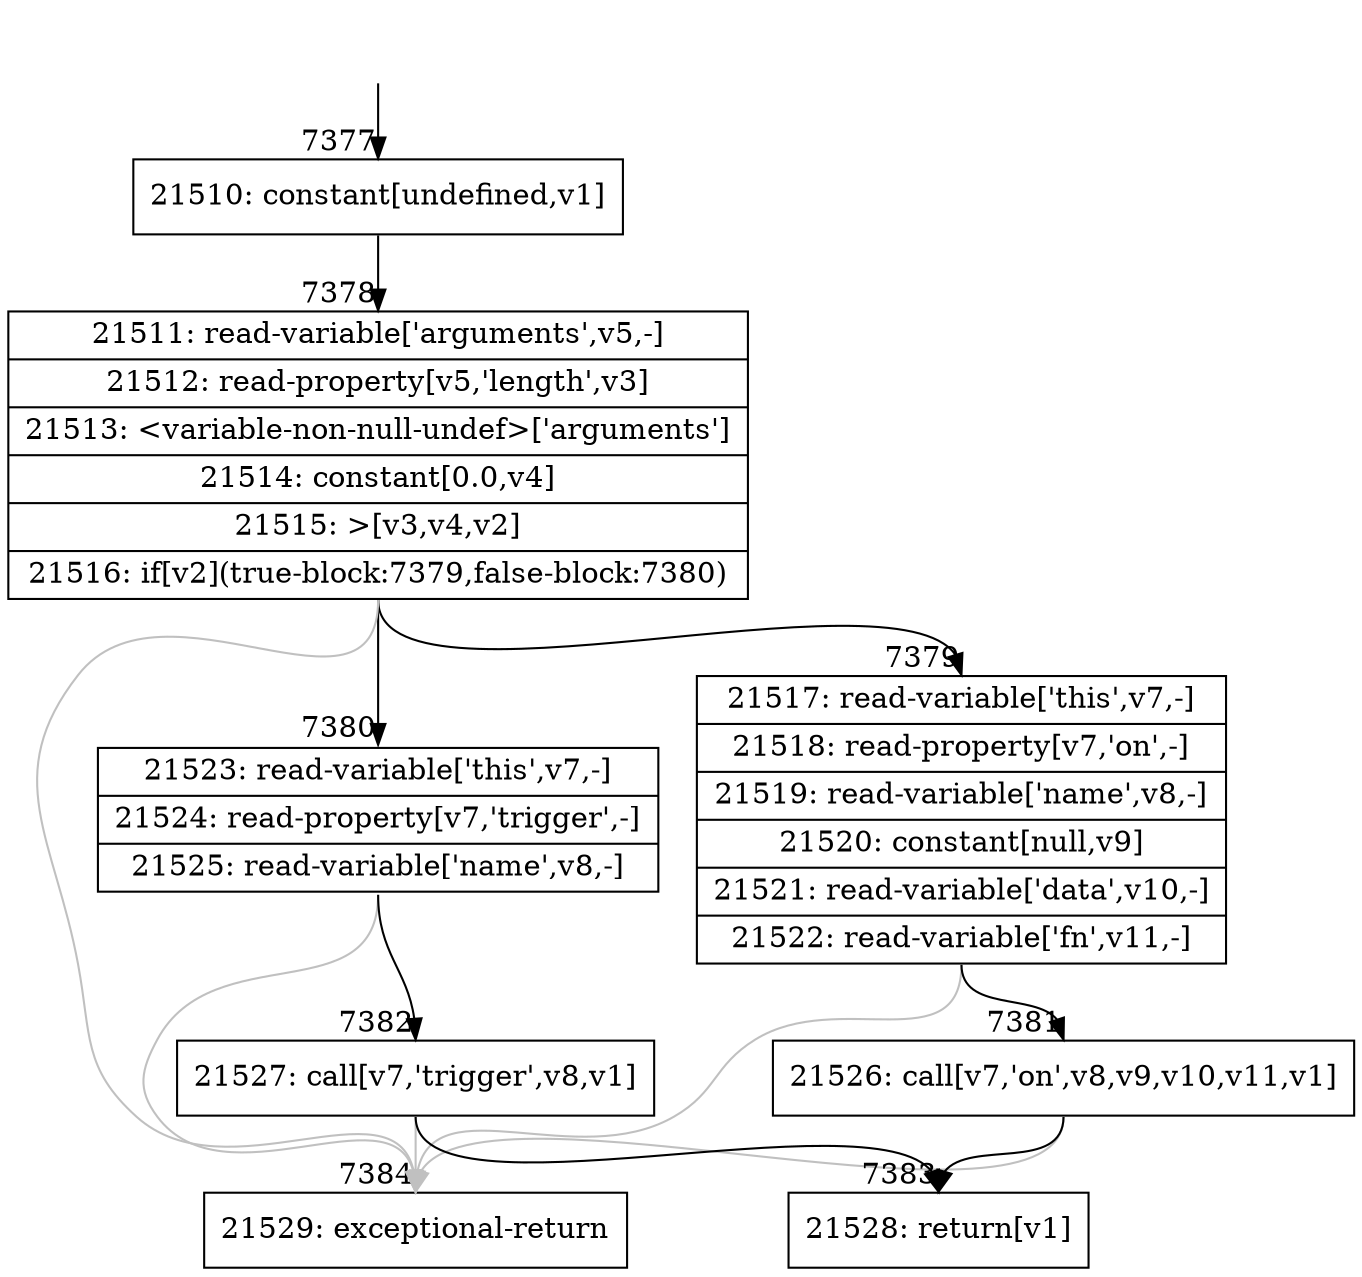 digraph {
rankdir="TD"
BB_entry466[shape=none,label=""];
BB_entry466 -> BB7377 [tailport=s, headport=n, headlabel="    7377"]
BB7377 [shape=record label="{21510: constant[undefined,v1]}" ] 
BB7377 -> BB7378 [tailport=s, headport=n, headlabel="      7378"]
BB7378 [shape=record label="{21511: read-variable['arguments',v5,-]|21512: read-property[v5,'length',v3]|21513: \<variable-non-null-undef\>['arguments']|21514: constant[0.0,v4]|21515: \>[v3,v4,v2]|21516: if[v2](true-block:7379,false-block:7380)}" ] 
BB7378 -> BB7379 [tailport=s, headport=n, headlabel="      7379"]
BB7378 -> BB7380 [tailport=s, headport=n, headlabel="      7380"]
BB7378 -> BB7384 [tailport=s, headport=n, color=gray, headlabel="      7384"]
BB7379 [shape=record label="{21517: read-variable['this',v7,-]|21518: read-property[v7,'on',-]|21519: read-variable['name',v8,-]|21520: constant[null,v9]|21521: read-variable['data',v10,-]|21522: read-variable['fn',v11,-]}" ] 
BB7379 -> BB7381 [tailport=s, headport=n, headlabel="      7381"]
BB7379 -> BB7384 [tailport=s, headport=n, color=gray]
BB7380 [shape=record label="{21523: read-variable['this',v7,-]|21524: read-property[v7,'trigger',-]|21525: read-variable['name',v8,-]}" ] 
BB7380 -> BB7382 [tailport=s, headport=n, headlabel="      7382"]
BB7380 -> BB7384 [tailport=s, headport=n, color=gray]
BB7381 [shape=record label="{21526: call[v7,'on',v8,v9,v10,v11,v1]}" ] 
BB7381 -> BB7383 [tailport=s, headport=n, headlabel="      7383"]
BB7381 -> BB7384 [tailport=s, headport=n, color=gray]
BB7382 [shape=record label="{21527: call[v7,'trigger',v8,v1]}" ] 
BB7382 -> BB7383 [tailport=s, headport=n]
BB7382 -> BB7384 [tailport=s, headport=n, color=gray]
BB7383 [shape=record label="{21528: return[v1]}" ] 
BB7384 [shape=record label="{21529: exceptional-return}" ] 
}
